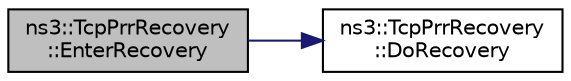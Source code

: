 digraph "ns3::TcpPrrRecovery::EnterRecovery"
{
 // LATEX_PDF_SIZE
  edge [fontname="Helvetica",fontsize="10",labelfontname="Helvetica",labelfontsize="10"];
  node [fontname="Helvetica",fontsize="10",shape=record];
  rankdir="LR";
  Node1 [label="ns3::TcpPrrRecovery\l::EnterRecovery",height=0.2,width=0.4,color="black", fillcolor="grey75", style="filled", fontcolor="black",tooltip="Performs variable initialization at the start of recovery."];
  Node1 -> Node2 [color="midnightblue",fontsize="10",style="solid",fontname="Helvetica"];
  Node2 [label="ns3::TcpPrrRecovery\l::DoRecovery",height=0.2,width=0.4,color="black", fillcolor="white", style="filled",URL="$classns3_1_1_tcp_prr_recovery.html#aeb57c8bca2e1dfdd9891ac6a7e49b74a",tooltip="Performs recovery based on the recovery algorithm."];
}
